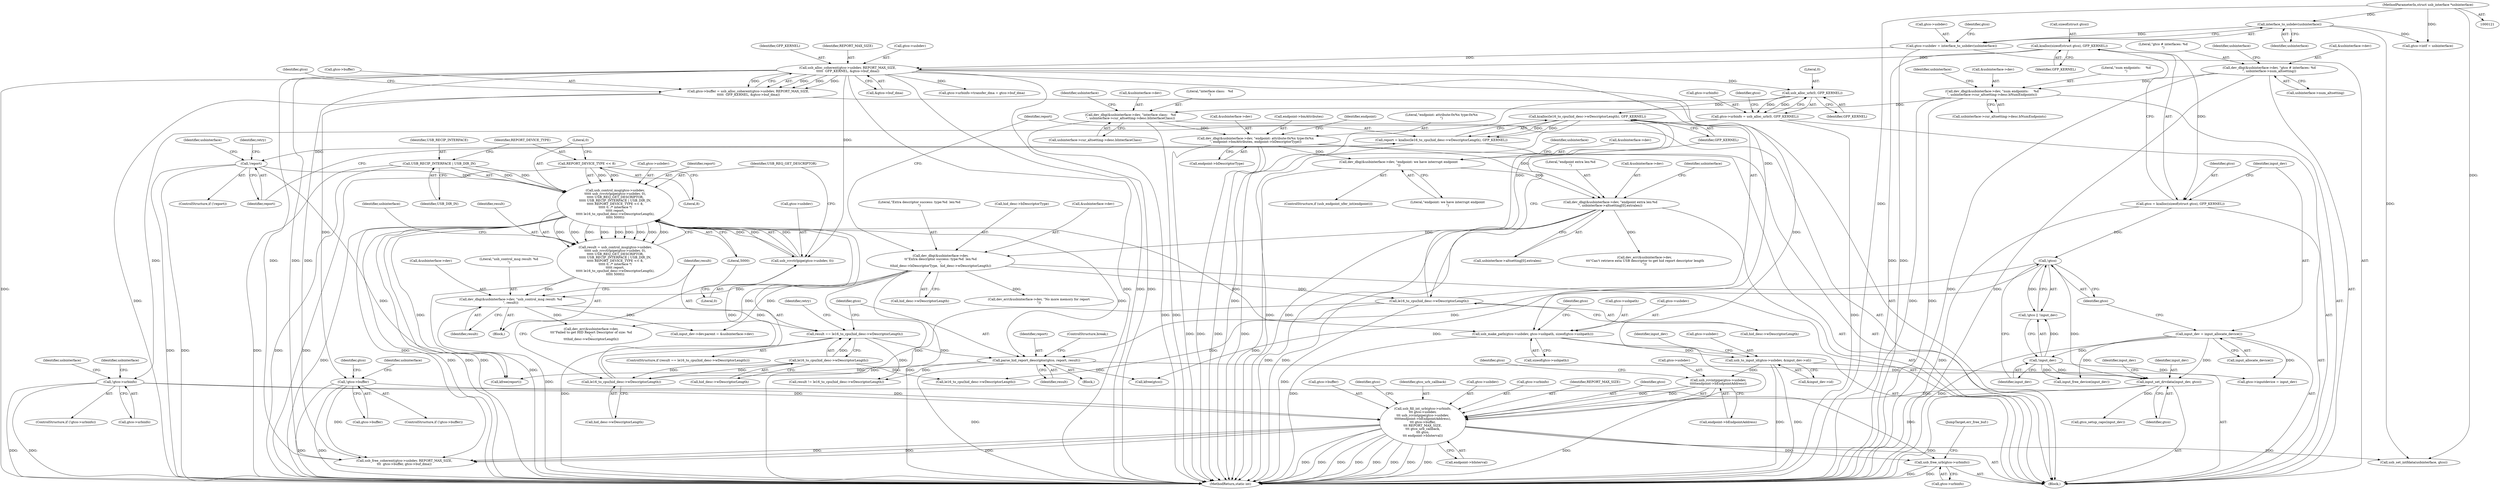 digraph "0_linux_162f98dea487206d9ab79fc12ed64700667a894d@API" {
"1000608" [label="(Call,usb_free_urb(gtco->urbinfo))"];
"1000556" [label="(Call,usb_fill_int_urb(gtco->urbinfo,\n\t\t\t gtco->usbdev,\n\t\t\t usb_rcvintpipe(gtco->usbdev,\n\t\t\t\t\tendpoint->bEndpointAddress),\n\t\t\t gtco->buffer,\n\t\t\t REPORT_MAX_SIZE,\n\t\t\t gtco_urb_callback,\n\t\t\t gtco,\n\t\t\t endpoint->bInterval))"];
"1000218" [label="(Call,!gtco->urbinfo)"];
"1000210" [label="(Call,gtco->urbinfo = usb_alloc_urb(0, GFP_KERNEL))"];
"1000214" [label="(Call,usb_alloc_urb(0, GFP_KERNEL))"];
"1000183" [label="(Call,usb_alloc_coherent(gtco->usbdev, REPORT_MAX_SIZE,\n\t\t\t\t\t  GFP_KERNEL, &gtco->buf_dma))"];
"1000168" [label="(Call,gtco->usbdev = interface_to_usbdev(usbinterface))"];
"1000172" [label="(Call,interface_to_usbdev(usbinterface))"];
"1000122" [label="(MethodParameterIn,struct usb_interface *usbinterface)"];
"1000138" [label="(Call,kzalloc(sizeof(struct gtco), GFP_KERNEL))"];
"1000563" [label="(Call,usb_rcvintpipe(gtco->usbdev,\n\t\t\t\t\tendpoint->bEndpointAddress))"];
"1000524" [label="(Call,usb_to_input_id(gtco->usbdev, &input_dev->id))"];
"1000477" [label="(Call,usb_make_path(gtco->usbdev, gtco->usbpath, sizeof(gtco->usbpath)))"];
"1000410" [label="(Call,usb_control_msg(gtco->usbdev,\n\t\t\t\t\t usb_rcvctrlpipe(gtco->usbdev, 0),\n\t\t\t\t\t USB_REQ_GET_DESCRIPTOR,\n\t\t\t\t\t USB_RECIP_INTERFACE | USB_DIR_IN,\n\t\t\t\t\t REPORT_DEVICE_TYPE << 8,\n\t\t\t\t\t 0, /* interface */\n\t\t\t\t\t report,\n\t\t\t\t\t le16_to_cpu(hid_desc->wDescriptorLength),\n\t\t\t\t\t 5000))"];
"1000414" [label="(Call,usb_rcvctrlpipe(gtco->usbdev, 0))"];
"1000420" [label="(Call,USB_RECIP_INTERFACE | USB_DIR_IN)"];
"1000423" [label="(Call,REPORT_DEVICE_TYPE << 8)"];
"1000384" [label="(Call,!report)"];
"1000375" [label="(Call,report = kzalloc(le16_to_cpu(hid_desc->wDescriptorLength), GFP_KERNEL))"];
"1000377" [label="(Call,kzalloc(le16_to_cpu(hid_desc->wDescriptorLength), GFP_KERNEL))"];
"1000378" [label="(Call,le16_to_cpu(hid_desc->wDescriptorLength))"];
"1000363" [label="(Call,dev_dbg(&usbinterface->dev,\n\t\t\"Extra descriptor success: type:%d  len:%d\n\",\n\t\thid_desc->bDescriptorType,  hid_desc->wDescriptorLength))"];
"1000328" [label="(Call,dev_dbg(&usbinterface->dev, \"endpoint extra len:%d\n\", usbinterface->altsetting[0].extralen))"];
"1000322" [label="(Call,dev_dbg(&usbinterface->dev, \"endpoint: we have interrupt endpoint\n\"))"];
"1000307" [label="(Call,dev_dbg(&usbinterface->dev, \"endpoint: attribute:0x%x type:0x%x\n\", endpoint->bmAttributes, endpoint->bDescriptorType))"];
"1000294" [label="(Call,dev_dbg(&usbinterface->dev, \"interface class:   %d\n\", usbinterface->cur_altsetting->desc.bInterfaceClass))"];
"1000281" [label="(Call,dev_dbg(&usbinterface->dev, \"num endpoints:     %d\n\", usbinterface->cur_altsetting->desc.bNumEndpoints))"];
"1000272" [label="(Call,dev_dbg(&usbinterface->dev, \"gtco # interfaces: %d\n\", usbinterface->num_altsetting))"];
"1000428" [label="(Call,le16_to_cpu(hid_desc->wDescriptorLength))"];
"1000443" [label="(Call,le16_to_cpu(hid_desc->wDescriptorLength))"];
"1000194" [label="(Call,!gtco->buffer)"];
"1000179" [label="(Call,gtco->buffer = usb_alloc_coherent(gtco->usbdev, REPORT_MAX_SIZE,\n\t\t\t\t\t  GFP_KERNEL, &gtco->buf_dma))"];
"1000519" [label="(Call,input_set_drvdata(input_dev, gtco))"];
"1000142" [label="(Call,input_dev = input_allocate_device())"];
"1000149" [label="(Call,!input_dev)"];
"1000448" [label="(Call,parse_hid_report_descriptor(gtco, report, result))"];
"1000147" [label="(Call,!gtco)"];
"1000136" [label="(Call,gtco = kzalloc(sizeof(struct gtco), GFP_KERNEL))"];
"1000441" [label="(Call,result == le16_to_cpu(hid_desc->wDescriptorLength))"];
"1000433" [label="(Call,dev_dbg(&usbinterface->dev, \"usb_control_msg result: %d\n\", result))"];
"1000408" [label="(Call,result = usb_control_msg(gtco->usbdev,\n\t\t\t\t\t usb_rcvctrlpipe(gtco->usbdev, 0),\n\t\t\t\t\t USB_REQ_GET_DESCRIPTOR,\n\t\t\t\t\t USB_RECIP_INTERFACE | USB_DIR_IN,\n\t\t\t\t\t REPORT_DEVICE_TYPE << 8,\n\t\t\t\t\t 0, /* interface */\n\t\t\t\t\t report,\n\t\t\t\t\t le16_to_cpu(hid_desc->wDescriptorLength),\n\t\t\t\t\t 5000))"];
"1000379" [label="(Call,hid_desc->wDescriptorLength)"];
"1000576" [label="(Call,endpoint->bInterval)"];
"1000438" [label="(Literal,\"usb_control_msg result: %d\n\")"];
"1000146" [label="(Call,!gtco || !input_dev)"];
"1000567" [label="(Call,endpoint->bEndpointAddress)"];
"1000333" [label="(Literal,\"endpoint extra len:%d\n\")"];
"1000376" [label="(Identifier,report)"];
"1000193" [label="(ControlStructure,if (!gtco->buffer))"];
"1000183" [label="(Call,usb_alloc_coherent(gtco->usbdev, REPORT_MAX_SIZE,\n\t\t\t\t\t  GFP_KERNEL, &gtco->buf_dma))"];
"1000436" [label="(Identifier,usbinterface)"];
"1000287" [label="(Call,usbinterface->cur_altsetting->desc.bNumEndpoints)"];
"1000419" [label="(Identifier,USB_REQ_GET_DESCRIPTOR)"];
"1000422" [label="(Identifier,USB_DIR_IN)"];
"1000150" [label="(Identifier,input_dev)"];
"1000382" [label="(Identifier,GFP_KERNEL)"];
"1000295" [label="(Call,&usbinterface->dev)"];
"1000364" [label="(Call,&usbinterface->dev)"];
"1000163" [label="(Call,gtco->inputdevice = input_dev)"];
"1000331" [label="(Identifier,usbinterface)"];
"1000595" [label="(Call,usb_set_intfdata(usbinterface, gtco))"];
"1000428" [label="(Call,le16_to_cpu(hid_desc->wDescriptorLength))"];
"1000294" [label="(Call,dev_dbg(&usbinterface->dev, \"interface class:   %d\n\", usbinterface->cur_altsetting->desc.bInterfaceClass))"];
"1000420" [label="(Call,USB_RECIP_INTERFACE | USB_DIR_IN)"];
"1000194" [label="(Call,!gtco->buffer)"];
"1000456" [label="(Call,result != le16_to_cpu(hid_desc->wDescriptorLength))"];
"1000410" [label="(Call,usb_control_msg(gtco->usbdev,\n\t\t\t\t\t usb_rcvctrlpipe(gtco->usbdev, 0),\n\t\t\t\t\t USB_REQ_GET_DESCRIPTOR,\n\t\t\t\t\t USB_RECIP_INTERFACE | USB_DIR_IN,\n\t\t\t\t\t REPORT_DEVICE_TYPE << 8,\n\t\t\t\t\t 0, /* interface */\n\t\t\t\t\t report,\n\t\t\t\t\t le16_to_cpu(hid_desc->wDescriptorLength),\n\t\t\t\t\t 5000))"];
"1000281" [label="(Call,dev_dbg(&usbinterface->dev, \"num endpoints:     %d\n\", usbinterface->cur_altsetting->desc.bNumEndpoints))"];
"1000188" [label="(Identifier,GFP_KERNEL)"];
"1000574" [label="(Identifier,gtco_urb_callback)"];
"1000447" [label="(Block,)"];
"1000442" [label="(Identifier,result)"];
"1000458" [label="(Call,le16_to_cpu(hid_desc->wDescriptorLength))"];
"1000453" [label="(Call,kfree(report))"];
"1000215" [label="(Literal,0)"];
"1000179" [label="(Call,gtco->buffer = usb_alloc_coherent(gtco->usbdev, REPORT_MAX_SIZE,\n\t\t\t\t\t  GFP_KERNEL, &gtco->buf_dma))"];
"1000571" [label="(Identifier,gtco)"];
"1000202" [label="(Identifier,usbinterface)"];
"1000407" [label="(Block,)"];
"1000139" [label="(Call,sizeof(struct gtco))"];
"1000421" [label="(Identifier,USB_RECIP_INTERFACE)"];
"1000609" [label="(Call,gtco->urbinfo)"];
"1000439" [label="(Identifier,result)"];
"1000560" [label="(Call,gtco->usbdev)"];
"1000219" [label="(Call,gtco->urbinfo)"];
"1000418" [label="(Literal,0)"];
"1000286" [label="(Literal,\"num endpoints:     %d\n\")"];
"1000277" [label="(Literal,\"gtco # interfaces: %d\n\")"];
"1000563" [label="(Call,usb_rcvintpipe(gtco->usbdev,\n\t\t\t\t\tendpoint->bEndpointAddress))"];
"1000240" [label="(Identifier,usbinterface)"];
"1000322" [label="(Call,dev_dbg(&usbinterface->dev, \"endpoint: we have interrupt endpoint\n\"))"];
"1000612" [label="(JumpTarget,err_free_buf:)"];
"1000278" [label="(Call,usbinterface->num_altsetting)"];
"1000212" [label="(Identifier,gtco)"];
"1000189" [label="(Call,&gtco->buf_dma)"];
"1000440" [label="(ControlStructure,if (result == le16_to_cpu(hid_desc->wDescriptorLength)))"];
"1000579" [label="(Call,gtco->urbinfo->transfer_dma = gtco->buf_dma)"];
"1000423" [label="(Call,REPORT_DEVICE_TYPE << 8)"];
"1000352" [label="(Call,dev_err(&usbinterface->dev,\n \t\t\t\"Can't retrieve exta USB descriptor to get hid report descriptor length\n\"))"];
"1000383" [label="(ControlStructure,if (!report))"];
"1000284" [label="(Identifier,usbinterface)"];
"1000168" [label="(Call,gtco->usbdev = interface_to_usbdev(usbinterface))"];
"1000525" [label="(Call,gtco->usbdev)"];
"1000226" [label="(Identifier,usbinterface)"];
"1000273" [label="(Call,&usbinterface->dev)"];
"1000147" [label="(Call,!gtco)"];
"1000451" [label="(Identifier,result)"];
"1000297" [label="(Identifier,usbinterface)"];
"1000415" [label="(Call,gtco->usbdev)"];
"1000528" [label="(Call,&input_dev->id)"];
"1000312" [label="(Literal,\"endpoint: attribute:0x%x type:0x%x\n\")"];
"1000557" [label="(Call,gtco->urbinfo)"];
"1000138" [label="(Call,kzalloc(sizeof(struct gtco), GFP_KERNEL))"];
"1000535" [label="(Identifier,input_dev)"];
"1000196" [label="(Identifier,gtco)"];
"1000477" [label="(Call,usb_make_path(gtco->usbdev, gtco->usbpath, sizeof(gtco->usbpath)))"];
"1000411" [label="(Call,gtco->usbdev)"];
"1000387" [label="(Call,dev_err(&usbinterface->dev, \"No more memory for report\n\"))"];
"1000363" [label="(Call,dev_dbg(&usbinterface->dev,\n\t\t\"Extra descriptor success: type:%d  len:%d\n\",\n\t\thid_desc->bDescriptorType,  hid_desc->wDescriptorLength))"];
"1000450" [label="(Identifier,report)"];
"1000211" [label="(Call,gtco->urbinfo)"];
"1000377" [label="(Call,kzalloc(le16_to_cpu(hid_desc->wDescriptorLength), GFP_KERNEL))"];
"1000173" [label="(Identifier,usbinterface)"];
"1000532" [label="(Call,input_dev->dev.parent = &usbinterface->dev)"];
"1000484" [label="(Call,sizeof(gtco->usbpath))"];
"1000429" [label="(Call,hid_desc->wDescriptorLength)"];
"1000316" [label="(Call,endpoint->bDescriptorType)"];
"1000368" [label="(Literal,\"Extra descriptor success: type:%d  len:%d\n\")"];
"1000210" [label="(Call,gtco->urbinfo = usb_alloc_urb(0, GFP_KERNEL))"];
"1000427" [label="(Identifier,report)"];
"1000187" [label="(Identifier,REPORT_MAX_SIZE)"];
"1000573" [label="(Identifier,REPORT_MAX_SIZE)"];
"1000490" [label="(Identifier,gtco)"];
"1000414" [label="(Call,usb_rcvctrlpipe(gtco->usbdev, 0))"];
"1000575" [label="(Identifier,gtco)"];
"1000172" [label="(Call,interface_to_usbdev(usbinterface))"];
"1000327" [label="(Literal,\"endpoint: we have interrupt endpoint\n\")"];
"1000564" [label="(Call,gtco->usbdev)"];
"1000524" [label="(Call,usb_to_input_id(gtco->usbdev, &input_dev->id))"];
"1000372" [label="(Call,hid_desc->wDescriptorLength)"];
"1000608" [label="(Call,usb_free_urb(gtco->urbinfo))"];
"1000570" [label="(Call,gtco->buffer)"];
"1000400" [label="(Identifier,retry)"];
"1000137" [label="(Identifier,gtco)"];
"1000282" [label="(Call,&usbinterface->dev)"];
"1000319" [label="(ControlStructure,if (usb_endpoint_xfer_int(endpoint)))"];
"1000122" [label="(MethodParameterIn,struct usb_interface *usbinterface)"];
"1000408" [label="(Call,result = usb_control_msg(gtco->usbdev,\n\t\t\t\t\t usb_rcvctrlpipe(gtco->usbdev, 0),\n\t\t\t\t\t USB_REQ_GET_DESCRIPTOR,\n\t\t\t\t\t USB_RECIP_INTERFACE | USB_DIR_IN,\n\t\t\t\t\t REPORT_DEVICE_TYPE << 8,\n\t\t\t\t\t 0, /* interface */\n\t\t\t\t\t report,\n\t\t\t\t\t le16_to_cpu(hid_desc->wDescriptorLength),\n\t\t\t\t\t 5000))"];
"1000144" [label="(Call,input_allocate_device())"];
"1000218" [label="(Call,!gtco->urbinfo)"];
"1000124" [label="(Block,)"];
"1000136" [label="(Call,gtco = kzalloc(sizeof(struct gtco), GFP_KERNEL))"];
"1000425" [label="(Literal,8)"];
"1000143" [label="(Identifier,input_dev)"];
"1000522" [label="(Call,gtco_setup_caps(input_dev))"];
"1000184" [label="(Call,gtco->usbdev)"];
"1000631" [label="(MethodReturn,static int)"];
"1000214" [label="(Call,usb_alloc_urb(0, GFP_KERNEL))"];
"1000520" [label="(Identifier,input_dev)"];
"1000406" [label="(Identifier,retry)"];
"1000195" [label="(Call,gtco->buffer)"];
"1000174" [label="(Call,gtco->intf = usbinterface)"];
"1000481" [label="(Call,gtco->usbpath)"];
"1000308" [label="(Call,&usbinterface->dev)"];
"1000463" [label="(Call,dev_err(&usbinterface->dev,\n\t\t\t\"Failed to get HID Report Descriptor of size: %d\n\",\n\t\t\thid_desc->wDescriptorLength))"];
"1000519" [label="(Call,input_set_drvdata(input_dev, gtco))"];
"1000452" [label="(ControlStructure,break;)"];
"1000432" [label="(Literal,5000)"];
"1000323" [label="(Call,&usbinterface->dev)"];
"1000149" [label="(Call,!input_dev)"];
"1000216" [label="(Identifier,GFP_KERNEL)"];
"1000272" [label="(Call,dev_dbg(&usbinterface->dev, \"gtco # interfaces: %d\n\", usbinterface->num_altsetting))"];
"1000141" [label="(Identifier,GFP_KERNEL)"];
"1000523" [label="(Identifier,input_dev)"];
"1000313" [label="(Call,endpoint->bmAttributes)"];
"1000369" [label="(Call,hid_desc->bDescriptorType)"];
"1000300" [label="(Call,usbinterface->cur_altsetting->desc.bInterfaceClass)"];
"1000142" [label="(Call,input_dev = input_allocate_device())"];
"1000334" [label="(Call,usbinterface->altsetting[0].extralen)"];
"1000329" [label="(Call,&usbinterface->dev)"];
"1000444" [label="(Call,hid_desc->wDescriptorLength)"];
"1000434" [label="(Call,&usbinterface->dev)"];
"1000176" [label="(Identifier,gtco)"];
"1000385" [label="(Identifier,report)"];
"1000625" [label="(Call,input_free_device(input_dev))"];
"1000299" [label="(Literal,\"interface class:   %d\n\")"];
"1000180" [label="(Call,gtco->buffer)"];
"1000627" [label="(Call,kfree(gtco))"];
"1000321" [label="(Identifier,endpoint)"];
"1000424" [label="(Identifier,REPORT_DEVICE_TYPE)"];
"1000148" [label="(Identifier,gtco)"];
"1000378" [label="(Call,le16_to_cpu(hid_desc->wDescriptorLength))"];
"1000478" [label="(Call,gtco->usbdev)"];
"1000384" [label="(Call,!report)"];
"1000521" [label="(Identifier,gtco)"];
"1000449" [label="(Identifier,gtco)"];
"1000220" [label="(Identifier,gtco)"];
"1000433" [label="(Call,dev_dbg(&usbinterface->dev, \"usb_control_msg result: %d\n\", result))"];
"1000390" [label="(Identifier,usbinterface)"];
"1000375" [label="(Call,report = kzalloc(le16_to_cpu(hid_desc->wDescriptorLength), GFP_KERNEL))"];
"1000441" [label="(Call,result == le16_to_cpu(hid_desc->wDescriptorLength))"];
"1000307" [label="(Call,dev_dbg(&usbinterface->dev, \"endpoint: attribute:0x%x type:0x%x\n\", endpoint->bmAttributes, endpoint->bDescriptorType))"];
"1000328" [label="(Call,dev_dbg(&usbinterface->dev, \"endpoint extra len:%d\n\", usbinterface->altsetting[0].extralen))"];
"1000613" [label="(Call,usb_free_coherent(gtco->usbdev, REPORT_MAX_SIZE,\n\t\t\t  gtco->buffer, gtco->buf_dma))"];
"1000169" [label="(Call,gtco->usbdev)"];
"1000426" [label="(Literal,0)"];
"1000217" [label="(ControlStructure,if (!gtco->urbinfo))"];
"1000310" [label="(Identifier,usbinterface)"];
"1000443" [label="(Call,le16_to_cpu(hid_desc->wDescriptorLength))"];
"1000409" [label="(Identifier,result)"];
"1000345" [label="(Identifier,usbinterface)"];
"1000556" [label="(Call,usb_fill_int_urb(gtco->urbinfo,\n\t\t\t gtco->usbdev,\n\t\t\t usb_rcvintpipe(gtco->usbdev,\n\t\t\t\t\tendpoint->bEndpointAddress),\n\t\t\t gtco->buffer,\n\t\t\t REPORT_MAX_SIZE,\n\t\t\t gtco_urb_callback,\n\t\t\t gtco,\n\t\t\t endpoint->bInterval))"];
"1000448" [label="(Call,parse_hid_report_descriptor(gtco, report, result))"];
"1000582" [label="(Identifier,gtco)"];
"1000608" -> "1000124"  [label="AST: "];
"1000608" -> "1000609"  [label="CFG: "];
"1000609" -> "1000608"  [label="AST: "];
"1000612" -> "1000608"  [label="CFG: "];
"1000608" -> "1000631"  [label="DDG: "];
"1000608" -> "1000631"  [label="DDG: "];
"1000556" -> "1000608"  [label="DDG: "];
"1000218" -> "1000608"  [label="DDG: "];
"1000556" -> "1000124"  [label="AST: "];
"1000556" -> "1000576"  [label="CFG: "];
"1000557" -> "1000556"  [label="AST: "];
"1000560" -> "1000556"  [label="AST: "];
"1000563" -> "1000556"  [label="AST: "];
"1000570" -> "1000556"  [label="AST: "];
"1000573" -> "1000556"  [label="AST: "];
"1000574" -> "1000556"  [label="AST: "];
"1000575" -> "1000556"  [label="AST: "];
"1000576" -> "1000556"  [label="AST: "];
"1000582" -> "1000556"  [label="CFG: "];
"1000556" -> "1000631"  [label="DDG: "];
"1000556" -> "1000631"  [label="DDG: "];
"1000556" -> "1000631"  [label="DDG: "];
"1000556" -> "1000631"  [label="DDG: "];
"1000556" -> "1000631"  [label="DDG: "];
"1000556" -> "1000631"  [label="DDG: "];
"1000556" -> "1000631"  [label="DDG: "];
"1000556" -> "1000631"  [label="DDG: "];
"1000218" -> "1000556"  [label="DDG: "];
"1000563" -> "1000556"  [label="DDG: "];
"1000563" -> "1000556"  [label="DDG: "];
"1000194" -> "1000556"  [label="DDG: "];
"1000183" -> "1000556"  [label="DDG: "];
"1000519" -> "1000556"  [label="DDG: "];
"1000556" -> "1000595"  [label="DDG: "];
"1000556" -> "1000613"  [label="DDG: "];
"1000556" -> "1000613"  [label="DDG: "];
"1000556" -> "1000613"  [label="DDG: "];
"1000218" -> "1000217"  [label="AST: "];
"1000218" -> "1000219"  [label="CFG: "];
"1000219" -> "1000218"  [label="AST: "];
"1000226" -> "1000218"  [label="CFG: "];
"1000240" -> "1000218"  [label="CFG: "];
"1000218" -> "1000631"  [label="DDG: "];
"1000218" -> "1000631"  [label="DDG: "];
"1000210" -> "1000218"  [label="DDG: "];
"1000210" -> "1000124"  [label="AST: "];
"1000210" -> "1000214"  [label="CFG: "];
"1000211" -> "1000210"  [label="AST: "];
"1000214" -> "1000210"  [label="AST: "];
"1000220" -> "1000210"  [label="CFG: "];
"1000210" -> "1000631"  [label="DDG: "];
"1000214" -> "1000210"  [label="DDG: "];
"1000214" -> "1000210"  [label="DDG: "];
"1000214" -> "1000216"  [label="CFG: "];
"1000215" -> "1000214"  [label="AST: "];
"1000216" -> "1000214"  [label="AST: "];
"1000214" -> "1000631"  [label="DDG: "];
"1000183" -> "1000214"  [label="DDG: "];
"1000214" -> "1000377"  [label="DDG: "];
"1000183" -> "1000179"  [label="AST: "];
"1000183" -> "1000189"  [label="CFG: "];
"1000184" -> "1000183"  [label="AST: "];
"1000187" -> "1000183"  [label="AST: "];
"1000188" -> "1000183"  [label="AST: "];
"1000189" -> "1000183"  [label="AST: "];
"1000179" -> "1000183"  [label="CFG: "];
"1000183" -> "1000631"  [label="DDG: "];
"1000183" -> "1000631"  [label="DDG: "];
"1000183" -> "1000631"  [label="DDG: "];
"1000183" -> "1000631"  [label="DDG: "];
"1000183" -> "1000179"  [label="DDG: "];
"1000183" -> "1000179"  [label="DDG: "];
"1000183" -> "1000179"  [label="DDG: "];
"1000183" -> "1000179"  [label="DDG: "];
"1000168" -> "1000183"  [label="DDG: "];
"1000138" -> "1000183"  [label="DDG: "];
"1000183" -> "1000414"  [label="DDG: "];
"1000183" -> "1000477"  [label="DDG: "];
"1000183" -> "1000579"  [label="DDG: "];
"1000183" -> "1000613"  [label="DDG: "];
"1000183" -> "1000613"  [label="DDG: "];
"1000183" -> "1000613"  [label="DDG: "];
"1000168" -> "1000124"  [label="AST: "];
"1000168" -> "1000172"  [label="CFG: "];
"1000169" -> "1000168"  [label="AST: "];
"1000172" -> "1000168"  [label="AST: "];
"1000176" -> "1000168"  [label="CFG: "];
"1000168" -> "1000631"  [label="DDG: "];
"1000172" -> "1000168"  [label="DDG: "];
"1000172" -> "1000173"  [label="CFG: "];
"1000173" -> "1000172"  [label="AST: "];
"1000122" -> "1000172"  [label="DDG: "];
"1000172" -> "1000174"  [label="DDG: "];
"1000172" -> "1000595"  [label="DDG: "];
"1000122" -> "1000121"  [label="AST: "];
"1000122" -> "1000631"  [label="DDG: "];
"1000122" -> "1000174"  [label="DDG: "];
"1000122" -> "1000595"  [label="DDG: "];
"1000138" -> "1000136"  [label="AST: "];
"1000138" -> "1000141"  [label="CFG: "];
"1000139" -> "1000138"  [label="AST: "];
"1000141" -> "1000138"  [label="AST: "];
"1000136" -> "1000138"  [label="CFG: "];
"1000138" -> "1000631"  [label="DDG: "];
"1000138" -> "1000136"  [label="DDG: "];
"1000563" -> "1000567"  [label="CFG: "];
"1000564" -> "1000563"  [label="AST: "];
"1000567" -> "1000563"  [label="AST: "];
"1000571" -> "1000563"  [label="CFG: "];
"1000563" -> "1000631"  [label="DDG: "];
"1000524" -> "1000563"  [label="DDG: "];
"1000524" -> "1000124"  [label="AST: "];
"1000524" -> "1000528"  [label="CFG: "];
"1000525" -> "1000524"  [label="AST: "];
"1000528" -> "1000524"  [label="AST: "];
"1000535" -> "1000524"  [label="CFG: "];
"1000524" -> "1000631"  [label="DDG: "];
"1000524" -> "1000631"  [label="DDG: "];
"1000477" -> "1000524"  [label="DDG: "];
"1000477" -> "1000124"  [label="AST: "];
"1000477" -> "1000484"  [label="CFG: "];
"1000478" -> "1000477"  [label="AST: "];
"1000481" -> "1000477"  [label="AST: "];
"1000484" -> "1000477"  [label="AST: "];
"1000490" -> "1000477"  [label="CFG: "];
"1000477" -> "1000631"  [label="DDG: "];
"1000410" -> "1000477"  [label="DDG: "];
"1000410" -> "1000408"  [label="AST: "];
"1000410" -> "1000432"  [label="CFG: "];
"1000411" -> "1000410"  [label="AST: "];
"1000414" -> "1000410"  [label="AST: "];
"1000419" -> "1000410"  [label="AST: "];
"1000420" -> "1000410"  [label="AST: "];
"1000423" -> "1000410"  [label="AST: "];
"1000426" -> "1000410"  [label="AST: "];
"1000427" -> "1000410"  [label="AST: "];
"1000428" -> "1000410"  [label="AST: "];
"1000432" -> "1000410"  [label="AST: "];
"1000408" -> "1000410"  [label="CFG: "];
"1000410" -> "1000631"  [label="DDG: "];
"1000410" -> "1000631"  [label="DDG: "];
"1000410" -> "1000631"  [label="DDG: "];
"1000410" -> "1000631"  [label="DDG: "];
"1000410" -> "1000408"  [label="DDG: "];
"1000410" -> "1000408"  [label="DDG: "];
"1000410" -> "1000408"  [label="DDG: "];
"1000410" -> "1000408"  [label="DDG: "];
"1000410" -> "1000408"  [label="DDG: "];
"1000410" -> "1000408"  [label="DDG: "];
"1000410" -> "1000408"  [label="DDG: "];
"1000410" -> "1000408"  [label="DDG: "];
"1000410" -> "1000408"  [label="DDG: "];
"1000414" -> "1000410"  [label="DDG: "];
"1000414" -> "1000410"  [label="DDG: "];
"1000410" -> "1000414"  [label="DDG: "];
"1000420" -> "1000410"  [label="DDG: "];
"1000420" -> "1000410"  [label="DDG: "];
"1000423" -> "1000410"  [label="DDG: "];
"1000423" -> "1000410"  [label="DDG: "];
"1000384" -> "1000410"  [label="DDG: "];
"1000428" -> "1000410"  [label="DDG: "];
"1000410" -> "1000448"  [label="DDG: "];
"1000410" -> "1000453"  [label="DDG: "];
"1000410" -> "1000613"  [label="DDG: "];
"1000414" -> "1000418"  [label="CFG: "];
"1000415" -> "1000414"  [label="AST: "];
"1000418" -> "1000414"  [label="AST: "];
"1000419" -> "1000414"  [label="CFG: "];
"1000420" -> "1000422"  [label="CFG: "];
"1000421" -> "1000420"  [label="AST: "];
"1000422" -> "1000420"  [label="AST: "];
"1000424" -> "1000420"  [label="CFG: "];
"1000420" -> "1000631"  [label="DDG: "];
"1000420" -> "1000631"  [label="DDG: "];
"1000423" -> "1000425"  [label="CFG: "];
"1000424" -> "1000423"  [label="AST: "];
"1000425" -> "1000423"  [label="AST: "];
"1000426" -> "1000423"  [label="CFG: "];
"1000423" -> "1000631"  [label="DDG: "];
"1000384" -> "1000383"  [label="AST: "];
"1000384" -> "1000385"  [label="CFG: "];
"1000385" -> "1000384"  [label="AST: "];
"1000390" -> "1000384"  [label="CFG: "];
"1000400" -> "1000384"  [label="CFG: "];
"1000384" -> "1000631"  [label="DDG: "];
"1000384" -> "1000631"  [label="DDG: "];
"1000375" -> "1000384"  [label="DDG: "];
"1000384" -> "1000453"  [label="DDG: "];
"1000375" -> "1000124"  [label="AST: "];
"1000375" -> "1000377"  [label="CFG: "];
"1000376" -> "1000375"  [label="AST: "];
"1000377" -> "1000375"  [label="AST: "];
"1000385" -> "1000375"  [label="CFG: "];
"1000375" -> "1000631"  [label="DDG: "];
"1000377" -> "1000375"  [label="DDG: "];
"1000377" -> "1000375"  [label="DDG: "];
"1000377" -> "1000382"  [label="CFG: "];
"1000378" -> "1000377"  [label="AST: "];
"1000382" -> "1000377"  [label="AST: "];
"1000377" -> "1000631"  [label="DDG: "];
"1000377" -> "1000631"  [label="DDG: "];
"1000378" -> "1000377"  [label="DDG: "];
"1000378" -> "1000379"  [label="CFG: "];
"1000379" -> "1000378"  [label="AST: "];
"1000382" -> "1000378"  [label="CFG: "];
"1000378" -> "1000631"  [label="DDG: "];
"1000363" -> "1000378"  [label="DDG: "];
"1000378" -> "1000428"  [label="DDG: "];
"1000378" -> "1000458"  [label="DDG: "];
"1000363" -> "1000124"  [label="AST: "];
"1000363" -> "1000372"  [label="CFG: "];
"1000364" -> "1000363"  [label="AST: "];
"1000368" -> "1000363"  [label="AST: "];
"1000369" -> "1000363"  [label="AST: "];
"1000372" -> "1000363"  [label="AST: "];
"1000376" -> "1000363"  [label="CFG: "];
"1000363" -> "1000631"  [label="DDG: "];
"1000363" -> "1000631"  [label="DDG: "];
"1000328" -> "1000363"  [label="DDG: "];
"1000363" -> "1000387"  [label="DDG: "];
"1000363" -> "1000433"  [label="DDG: "];
"1000363" -> "1000463"  [label="DDG: "];
"1000363" -> "1000532"  [label="DDG: "];
"1000328" -> "1000124"  [label="AST: "];
"1000328" -> "1000334"  [label="CFG: "];
"1000329" -> "1000328"  [label="AST: "];
"1000333" -> "1000328"  [label="AST: "];
"1000334" -> "1000328"  [label="AST: "];
"1000345" -> "1000328"  [label="CFG: "];
"1000328" -> "1000631"  [label="DDG: "];
"1000328" -> "1000631"  [label="DDG: "];
"1000322" -> "1000328"  [label="DDG: "];
"1000307" -> "1000328"  [label="DDG: "];
"1000328" -> "1000352"  [label="DDG: "];
"1000322" -> "1000319"  [label="AST: "];
"1000322" -> "1000327"  [label="CFG: "];
"1000323" -> "1000322"  [label="AST: "];
"1000327" -> "1000322"  [label="AST: "];
"1000331" -> "1000322"  [label="CFG: "];
"1000322" -> "1000631"  [label="DDG: "];
"1000307" -> "1000322"  [label="DDG: "];
"1000307" -> "1000124"  [label="AST: "];
"1000307" -> "1000316"  [label="CFG: "];
"1000308" -> "1000307"  [label="AST: "];
"1000312" -> "1000307"  [label="AST: "];
"1000313" -> "1000307"  [label="AST: "];
"1000316" -> "1000307"  [label="AST: "];
"1000321" -> "1000307"  [label="CFG: "];
"1000307" -> "1000631"  [label="DDG: "];
"1000307" -> "1000631"  [label="DDG: "];
"1000307" -> "1000631"  [label="DDG: "];
"1000294" -> "1000307"  [label="DDG: "];
"1000294" -> "1000124"  [label="AST: "];
"1000294" -> "1000300"  [label="CFG: "];
"1000295" -> "1000294"  [label="AST: "];
"1000299" -> "1000294"  [label="AST: "];
"1000300" -> "1000294"  [label="AST: "];
"1000310" -> "1000294"  [label="CFG: "];
"1000294" -> "1000631"  [label="DDG: "];
"1000294" -> "1000631"  [label="DDG: "];
"1000281" -> "1000294"  [label="DDG: "];
"1000281" -> "1000124"  [label="AST: "];
"1000281" -> "1000287"  [label="CFG: "];
"1000282" -> "1000281"  [label="AST: "];
"1000286" -> "1000281"  [label="AST: "];
"1000287" -> "1000281"  [label="AST: "];
"1000297" -> "1000281"  [label="CFG: "];
"1000281" -> "1000631"  [label="DDG: "];
"1000281" -> "1000631"  [label="DDG: "];
"1000272" -> "1000281"  [label="DDG: "];
"1000272" -> "1000124"  [label="AST: "];
"1000272" -> "1000278"  [label="CFG: "];
"1000273" -> "1000272"  [label="AST: "];
"1000277" -> "1000272"  [label="AST: "];
"1000278" -> "1000272"  [label="AST: "];
"1000284" -> "1000272"  [label="CFG: "];
"1000272" -> "1000631"  [label="DDG: "];
"1000272" -> "1000631"  [label="DDG: "];
"1000428" -> "1000429"  [label="CFG: "];
"1000429" -> "1000428"  [label="AST: "];
"1000432" -> "1000428"  [label="CFG: "];
"1000443" -> "1000428"  [label="DDG: "];
"1000428" -> "1000443"  [label="DDG: "];
"1000443" -> "1000441"  [label="AST: "];
"1000443" -> "1000444"  [label="CFG: "];
"1000444" -> "1000443"  [label="AST: "];
"1000441" -> "1000443"  [label="CFG: "];
"1000443" -> "1000441"  [label="DDG: "];
"1000443" -> "1000458"  [label="DDG: "];
"1000194" -> "1000193"  [label="AST: "];
"1000194" -> "1000195"  [label="CFG: "];
"1000195" -> "1000194"  [label="AST: "];
"1000202" -> "1000194"  [label="CFG: "];
"1000212" -> "1000194"  [label="CFG: "];
"1000194" -> "1000631"  [label="DDG: "];
"1000194" -> "1000631"  [label="DDG: "];
"1000179" -> "1000194"  [label="DDG: "];
"1000194" -> "1000613"  [label="DDG: "];
"1000179" -> "1000124"  [label="AST: "];
"1000180" -> "1000179"  [label="AST: "];
"1000196" -> "1000179"  [label="CFG: "];
"1000179" -> "1000631"  [label="DDG: "];
"1000519" -> "1000124"  [label="AST: "];
"1000519" -> "1000521"  [label="CFG: "];
"1000520" -> "1000519"  [label="AST: "];
"1000521" -> "1000519"  [label="AST: "];
"1000523" -> "1000519"  [label="CFG: "];
"1000519" -> "1000631"  [label="DDG: "];
"1000142" -> "1000519"  [label="DDG: "];
"1000149" -> "1000519"  [label="DDG: "];
"1000448" -> "1000519"  [label="DDG: "];
"1000147" -> "1000519"  [label="DDG: "];
"1000519" -> "1000522"  [label="DDG: "];
"1000142" -> "1000124"  [label="AST: "];
"1000142" -> "1000144"  [label="CFG: "];
"1000143" -> "1000142"  [label="AST: "];
"1000144" -> "1000142"  [label="AST: "];
"1000148" -> "1000142"  [label="CFG: "];
"1000142" -> "1000631"  [label="DDG: "];
"1000142" -> "1000149"  [label="DDG: "];
"1000142" -> "1000163"  [label="DDG: "];
"1000142" -> "1000625"  [label="DDG: "];
"1000149" -> "1000146"  [label="AST: "];
"1000149" -> "1000150"  [label="CFG: "];
"1000150" -> "1000149"  [label="AST: "];
"1000146" -> "1000149"  [label="CFG: "];
"1000149" -> "1000146"  [label="DDG: "];
"1000149" -> "1000163"  [label="DDG: "];
"1000149" -> "1000625"  [label="DDG: "];
"1000448" -> "1000447"  [label="AST: "];
"1000448" -> "1000451"  [label="CFG: "];
"1000449" -> "1000448"  [label="AST: "];
"1000450" -> "1000448"  [label="AST: "];
"1000451" -> "1000448"  [label="AST: "];
"1000452" -> "1000448"  [label="CFG: "];
"1000448" -> "1000631"  [label="DDG: "];
"1000147" -> "1000448"  [label="DDG: "];
"1000441" -> "1000448"  [label="DDG: "];
"1000448" -> "1000453"  [label="DDG: "];
"1000448" -> "1000456"  [label="DDG: "];
"1000448" -> "1000627"  [label="DDG: "];
"1000147" -> "1000146"  [label="AST: "];
"1000147" -> "1000148"  [label="CFG: "];
"1000148" -> "1000147"  [label="AST: "];
"1000150" -> "1000147"  [label="CFG: "];
"1000146" -> "1000147"  [label="CFG: "];
"1000147" -> "1000146"  [label="DDG: "];
"1000136" -> "1000147"  [label="DDG: "];
"1000147" -> "1000627"  [label="DDG: "];
"1000136" -> "1000124"  [label="AST: "];
"1000137" -> "1000136"  [label="AST: "];
"1000143" -> "1000136"  [label="CFG: "];
"1000136" -> "1000631"  [label="DDG: "];
"1000441" -> "1000440"  [label="AST: "];
"1000442" -> "1000441"  [label="AST: "];
"1000449" -> "1000441"  [label="CFG: "];
"1000406" -> "1000441"  [label="CFG: "];
"1000441" -> "1000631"  [label="DDG: "];
"1000433" -> "1000441"  [label="DDG: "];
"1000441" -> "1000456"  [label="DDG: "];
"1000433" -> "1000407"  [label="AST: "];
"1000433" -> "1000439"  [label="CFG: "];
"1000434" -> "1000433"  [label="AST: "];
"1000438" -> "1000433"  [label="AST: "];
"1000439" -> "1000433"  [label="AST: "];
"1000442" -> "1000433"  [label="CFG: "];
"1000433" -> "1000631"  [label="DDG: "];
"1000408" -> "1000433"  [label="DDG: "];
"1000433" -> "1000463"  [label="DDG: "];
"1000433" -> "1000532"  [label="DDG: "];
"1000408" -> "1000407"  [label="AST: "];
"1000409" -> "1000408"  [label="AST: "];
"1000436" -> "1000408"  [label="CFG: "];
"1000408" -> "1000631"  [label="DDG: "];
}
